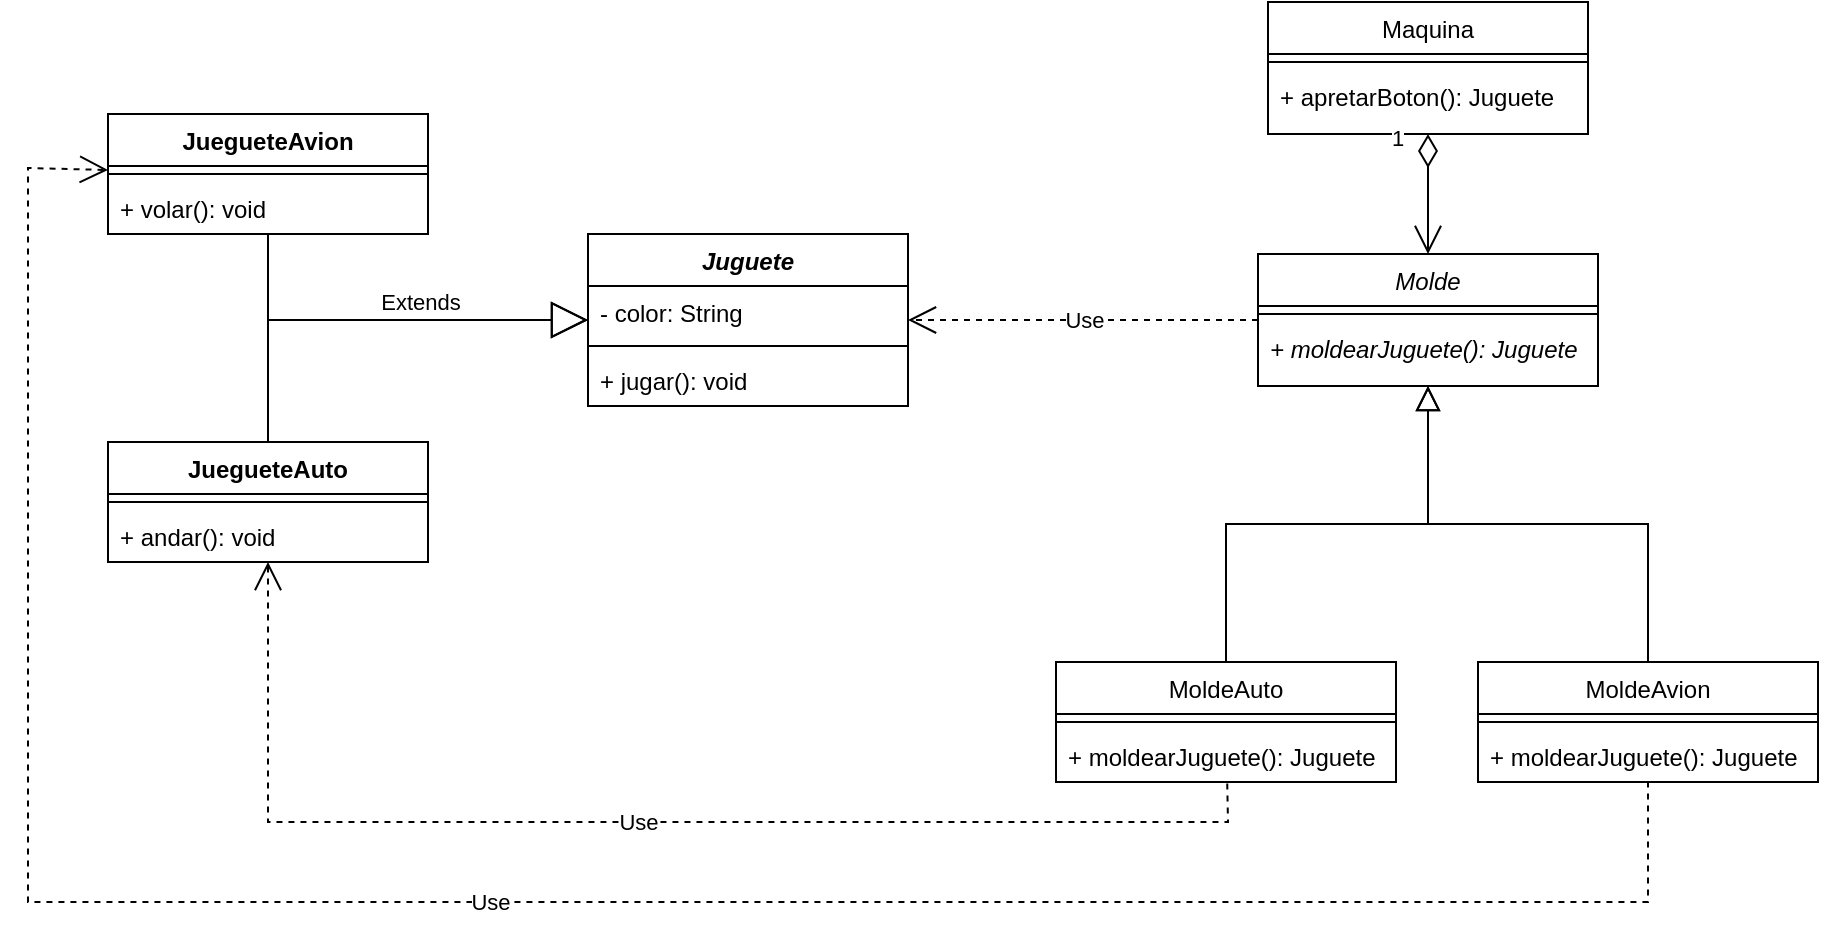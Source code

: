 <mxfile version="24.4.6" type="device" pages="2">
  <diagram id="C5RBs43oDa-KdzZeNtuy" name="Page-1">
    <mxGraphModel dx="1947" dy="468" grid="1" gridSize="10" guides="1" tooltips="1" connect="1" arrows="1" fold="1" page="1" pageScale="1" pageWidth="827" pageHeight="1169" math="0" shadow="0">
      <root>
        <mxCell id="WIyWlLk6GJQsqaUBKTNV-0" />
        <mxCell id="WIyWlLk6GJQsqaUBKTNV-1" parent="WIyWlLk6GJQsqaUBKTNV-0" />
        <mxCell id="zkfFHV4jXpPFQw0GAbJ--0" value="Molde" style="swimlane;fontStyle=2;align=center;verticalAlign=top;childLayout=stackLayout;horizontal=1;startSize=26;horizontalStack=0;resizeParent=1;resizeLast=0;collapsible=1;marginBottom=0;rounded=0;shadow=0;strokeWidth=1;" parent="WIyWlLk6GJQsqaUBKTNV-1" vertex="1">
          <mxGeometry x="215" y="156" width="170" height="66" as="geometry">
            <mxRectangle x="230" y="140" width="160" height="26" as="alternateBounds" />
          </mxGeometry>
        </mxCell>
        <mxCell id="zkfFHV4jXpPFQw0GAbJ--4" value="" style="line;html=1;strokeWidth=1;align=left;verticalAlign=middle;spacingTop=-1;spacingLeft=3;spacingRight=3;rotatable=0;labelPosition=right;points=[];portConstraint=eastwest;" parent="zkfFHV4jXpPFQw0GAbJ--0" vertex="1">
          <mxGeometry y="26" width="170" height="8" as="geometry" />
        </mxCell>
        <mxCell id="zkfFHV4jXpPFQw0GAbJ--5" value="+ moldearJuguete(): Juguete" style="text;align=left;verticalAlign=top;spacingLeft=4;spacingRight=4;overflow=hidden;rotatable=0;points=[[0,0.5],[1,0.5]];portConstraint=eastwest;fontStyle=2" parent="zkfFHV4jXpPFQw0GAbJ--0" vertex="1">
          <mxGeometry y="34" width="170" height="26" as="geometry" />
        </mxCell>
        <mxCell id="zkfFHV4jXpPFQw0GAbJ--6" value="MoldeAuto" style="swimlane;fontStyle=0;align=center;verticalAlign=top;childLayout=stackLayout;horizontal=1;startSize=26;horizontalStack=0;resizeParent=1;resizeLast=0;collapsible=1;marginBottom=0;rounded=0;shadow=0;strokeWidth=1;" parent="WIyWlLk6GJQsqaUBKTNV-1" vertex="1">
          <mxGeometry x="114" y="360" width="170" height="60" as="geometry">
            <mxRectangle x="130" y="380" width="160" height="26" as="alternateBounds" />
          </mxGeometry>
        </mxCell>
        <mxCell id="zkfFHV4jXpPFQw0GAbJ--9" value="" style="line;html=1;strokeWidth=1;align=left;verticalAlign=middle;spacingTop=-1;spacingLeft=3;spacingRight=3;rotatable=0;labelPosition=right;points=[];portConstraint=eastwest;" parent="zkfFHV4jXpPFQw0GAbJ--6" vertex="1">
          <mxGeometry y="26" width="170" height="8" as="geometry" />
        </mxCell>
        <mxCell id="h6aleKmFWDesVZzPowxm-13" value="+ moldearJuguete(): Juguete" style="text;align=left;verticalAlign=top;spacingLeft=4;spacingRight=4;overflow=hidden;rotatable=0;points=[[0,0.5],[1,0.5]];portConstraint=eastwest;" vertex="1" parent="zkfFHV4jXpPFQw0GAbJ--6">
          <mxGeometry y="34" width="170" height="26" as="geometry" />
        </mxCell>
        <mxCell id="zkfFHV4jXpPFQw0GAbJ--12" value="" style="endArrow=block;endSize=10;endFill=0;shadow=0;strokeWidth=1;rounded=0;curved=0;edgeStyle=elbowEdgeStyle;elbow=vertical;" parent="WIyWlLk6GJQsqaUBKTNV-1" source="zkfFHV4jXpPFQw0GAbJ--6" target="zkfFHV4jXpPFQw0GAbJ--0" edge="1">
          <mxGeometry width="160" relative="1" as="geometry">
            <mxPoint x="200" y="203" as="sourcePoint" />
            <mxPoint x="200" y="203" as="targetPoint" />
          </mxGeometry>
        </mxCell>
        <mxCell id="zkfFHV4jXpPFQw0GAbJ--13" value="MoldeAvion" style="swimlane;fontStyle=0;align=center;verticalAlign=top;childLayout=stackLayout;horizontal=1;startSize=26;horizontalStack=0;resizeParent=1;resizeLast=0;collapsible=1;marginBottom=0;rounded=0;shadow=0;strokeWidth=1;" parent="WIyWlLk6GJQsqaUBKTNV-1" vertex="1">
          <mxGeometry x="325" y="360" width="170" height="60" as="geometry">
            <mxRectangle x="340" y="380" width="170" height="26" as="alternateBounds" />
          </mxGeometry>
        </mxCell>
        <mxCell id="zkfFHV4jXpPFQw0GAbJ--15" value="" style="line;html=1;strokeWidth=1;align=left;verticalAlign=middle;spacingTop=-1;spacingLeft=3;spacingRight=3;rotatable=0;labelPosition=right;points=[];portConstraint=eastwest;" parent="zkfFHV4jXpPFQw0GAbJ--13" vertex="1">
          <mxGeometry y="26" width="170" height="8" as="geometry" />
        </mxCell>
        <mxCell id="h6aleKmFWDesVZzPowxm-14" value="+ moldearJuguete(): Juguete" style="text;align=left;verticalAlign=top;spacingLeft=4;spacingRight=4;overflow=hidden;rotatable=0;points=[[0,0.5],[1,0.5]];portConstraint=eastwest;" vertex="1" parent="zkfFHV4jXpPFQw0GAbJ--13">
          <mxGeometry y="34" width="170" height="26" as="geometry" />
        </mxCell>
        <mxCell id="zkfFHV4jXpPFQw0GAbJ--16" value="" style="endArrow=block;endSize=10;endFill=0;shadow=0;strokeWidth=1;rounded=0;curved=0;edgeStyle=elbowEdgeStyle;elbow=vertical;" parent="WIyWlLk6GJQsqaUBKTNV-1" source="zkfFHV4jXpPFQw0GAbJ--13" target="zkfFHV4jXpPFQw0GAbJ--0" edge="1">
          <mxGeometry width="160" relative="1" as="geometry">
            <mxPoint x="210" y="373" as="sourcePoint" />
            <mxPoint x="310" y="271" as="targetPoint" />
          </mxGeometry>
        </mxCell>
        <mxCell id="zkfFHV4jXpPFQw0GAbJ--17" value="Maquina" style="swimlane;fontStyle=0;align=center;verticalAlign=top;childLayout=stackLayout;horizontal=1;startSize=26;horizontalStack=0;resizeParent=1;resizeLast=0;collapsible=1;marginBottom=0;rounded=0;shadow=0;strokeWidth=1;" parent="WIyWlLk6GJQsqaUBKTNV-1" vertex="1">
          <mxGeometry x="220" y="30" width="160" height="66" as="geometry">
            <mxRectangle x="550" y="140" width="160" height="26" as="alternateBounds" />
          </mxGeometry>
        </mxCell>
        <mxCell id="zkfFHV4jXpPFQw0GAbJ--23" value="" style="line;html=1;strokeWidth=1;align=left;verticalAlign=middle;spacingTop=-1;spacingLeft=3;spacingRight=3;rotatable=0;labelPosition=right;points=[];portConstraint=eastwest;" parent="zkfFHV4jXpPFQw0GAbJ--17" vertex="1">
          <mxGeometry y="26" width="160" height="8" as="geometry" />
        </mxCell>
        <mxCell id="zkfFHV4jXpPFQw0GAbJ--24" value="+ apretarBoton(): Juguete" style="text;align=left;verticalAlign=top;spacingLeft=4;spacingRight=4;overflow=hidden;rotatable=0;points=[[0,0.5],[1,0.5]];portConstraint=eastwest;" parent="zkfFHV4jXpPFQw0GAbJ--17" vertex="1">
          <mxGeometry y="34" width="160" height="26" as="geometry" />
        </mxCell>
        <mxCell id="h6aleKmFWDesVZzPowxm-0" value="1" style="endArrow=open;html=1;endSize=12;startArrow=diamondThin;startSize=14;startFill=0;edgeStyle=orthogonalEdgeStyle;align=left;verticalAlign=bottom;rounded=0;" edge="1" parent="WIyWlLk6GJQsqaUBKTNV-1" source="zkfFHV4jXpPFQw0GAbJ--17" target="zkfFHV4jXpPFQw0GAbJ--0">
          <mxGeometry x="-0.657" y="-20" relative="1" as="geometry">
            <mxPoint x="320" y="40" as="sourcePoint" />
            <mxPoint x="480" y="40" as="targetPoint" />
            <mxPoint as="offset" />
          </mxGeometry>
        </mxCell>
        <mxCell id="h6aleKmFWDesVZzPowxm-1" value="Juguete" style="swimlane;fontStyle=3;align=center;verticalAlign=top;childLayout=stackLayout;horizontal=1;startSize=26;horizontalStack=0;resizeParent=1;resizeParentMax=0;resizeLast=0;collapsible=1;marginBottom=0;whiteSpace=wrap;html=1;" vertex="1" parent="WIyWlLk6GJQsqaUBKTNV-1">
          <mxGeometry x="-120" y="146" width="160" height="86" as="geometry" />
        </mxCell>
        <mxCell id="h6aleKmFWDesVZzPowxm-2" value="- color: String" style="text;strokeColor=none;fillColor=none;align=left;verticalAlign=top;spacingLeft=4;spacingRight=4;overflow=hidden;rotatable=0;points=[[0,0.5],[1,0.5]];portConstraint=eastwest;whiteSpace=wrap;html=1;fontStyle=0" vertex="1" parent="h6aleKmFWDesVZzPowxm-1">
          <mxGeometry y="26" width="160" height="26" as="geometry" />
        </mxCell>
        <mxCell id="h6aleKmFWDesVZzPowxm-3" value="" style="line;strokeWidth=1;fillColor=none;align=left;verticalAlign=middle;spacingTop=-1;spacingLeft=3;spacingRight=3;rotatable=0;labelPosition=right;points=[];portConstraint=eastwest;strokeColor=inherit;" vertex="1" parent="h6aleKmFWDesVZzPowxm-1">
          <mxGeometry y="52" width="160" height="8" as="geometry" />
        </mxCell>
        <mxCell id="HOjNC7A8iJ54mE3ku-Ak-0" value="+ jugar(): void" style="text;strokeColor=none;fillColor=none;align=left;verticalAlign=top;spacingLeft=4;spacingRight=4;overflow=hidden;rotatable=0;points=[[0,0.5],[1,0.5]];portConstraint=eastwest;whiteSpace=wrap;html=1;fontStyle=0" vertex="1" parent="h6aleKmFWDesVZzPowxm-1">
          <mxGeometry y="60" width="160" height="26" as="geometry" />
        </mxCell>
        <mxCell id="h6aleKmFWDesVZzPowxm-5" value="JuegueteAuto" style="swimlane;fontStyle=1;align=center;verticalAlign=top;childLayout=stackLayout;horizontal=1;startSize=26;horizontalStack=0;resizeParent=1;resizeParentMax=0;resizeLast=0;collapsible=1;marginBottom=0;whiteSpace=wrap;html=1;" vertex="1" parent="WIyWlLk6GJQsqaUBKTNV-1">
          <mxGeometry x="-360" y="250" width="160" height="60" as="geometry" />
        </mxCell>
        <mxCell id="h6aleKmFWDesVZzPowxm-7" value="" style="line;strokeWidth=1;fillColor=none;align=left;verticalAlign=middle;spacingTop=-1;spacingLeft=3;spacingRight=3;rotatable=0;labelPosition=right;points=[];portConstraint=eastwest;strokeColor=inherit;" vertex="1" parent="h6aleKmFWDesVZzPowxm-5">
          <mxGeometry y="26" width="160" height="8" as="geometry" />
        </mxCell>
        <mxCell id="-V64H-oOlsiFtlpzcU57-1" value="+ andar(): void" style="text;strokeColor=none;fillColor=none;align=left;verticalAlign=top;spacingLeft=4;spacingRight=4;overflow=hidden;rotatable=0;points=[[0,0.5],[1,0.5]];portConstraint=eastwest;whiteSpace=wrap;html=1;fontStyle=0" vertex="1" parent="h6aleKmFWDesVZzPowxm-5">
          <mxGeometry y="34" width="160" height="26" as="geometry" />
        </mxCell>
        <mxCell id="h6aleKmFWDesVZzPowxm-9" value="JuegueteAvion" style="swimlane;fontStyle=1;align=center;verticalAlign=top;childLayout=stackLayout;horizontal=1;startSize=26;horizontalStack=0;resizeParent=1;resizeParentMax=0;resizeLast=0;collapsible=1;marginBottom=0;whiteSpace=wrap;html=1;" vertex="1" parent="WIyWlLk6GJQsqaUBKTNV-1">
          <mxGeometry x="-360" y="86" width="160" height="60" as="geometry" />
        </mxCell>
        <mxCell id="h6aleKmFWDesVZzPowxm-11" value="" style="line;strokeWidth=1;fillColor=none;align=left;verticalAlign=middle;spacingTop=-1;spacingLeft=3;spacingRight=3;rotatable=0;labelPosition=right;points=[];portConstraint=eastwest;strokeColor=inherit;" vertex="1" parent="h6aleKmFWDesVZzPowxm-9">
          <mxGeometry y="26" width="160" height="8" as="geometry" />
        </mxCell>
        <mxCell id="-V64H-oOlsiFtlpzcU57-0" value="+ volar(): void" style="text;strokeColor=none;fillColor=none;align=left;verticalAlign=top;spacingLeft=4;spacingRight=4;overflow=hidden;rotatable=0;points=[[0,0.5],[1,0.5]];portConstraint=eastwest;whiteSpace=wrap;html=1;fontStyle=0" vertex="1" parent="h6aleKmFWDesVZzPowxm-9">
          <mxGeometry y="34" width="160" height="26" as="geometry" />
        </mxCell>
        <mxCell id="h6aleKmFWDesVZzPowxm-15" value="Extends" style="endArrow=block;endSize=16;endFill=0;html=1;rounded=0;edgeStyle=orthogonalEdgeStyle;" edge="1" parent="WIyWlLk6GJQsqaUBKTNV-1" source="h6aleKmFWDesVZzPowxm-9" target="h6aleKmFWDesVZzPowxm-1">
          <mxGeometry x="0.171" y="9" width="160" relative="1" as="geometry">
            <mxPoint x="-310" y="230" as="sourcePoint" />
            <mxPoint x="-150" y="230" as="targetPoint" />
            <Array as="points">
              <mxPoint x="-280" y="189" />
            </Array>
            <mxPoint as="offset" />
          </mxGeometry>
        </mxCell>
        <mxCell id="h6aleKmFWDesVZzPowxm-16" value="" style="endArrow=block;endSize=16;endFill=0;html=1;rounded=0;edgeStyle=orthogonalEdgeStyle;" edge="1" parent="WIyWlLk6GJQsqaUBKTNV-1" source="h6aleKmFWDesVZzPowxm-5" target="h6aleKmFWDesVZzPowxm-1">
          <mxGeometry width="160" relative="1" as="geometry">
            <mxPoint x="-270" y="166" as="sourcePoint" />
            <mxPoint x="-110" y="199" as="targetPoint" />
            <Array as="points">
              <mxPoint x="-280" y="189" />
            </Array>
          </mxGeometry>
        </mxCell>
        <mxCell id="h6aleKmFWDesVZzPowxm-17" value="Use" style="endArrow=none;endSize=16;dashed=1;html=1;rounded=0;startArrow=open;startFill=0;endFill=0;startSize=12;" edge="1" parent="WIyWlLk6GJQsqaUBKTNV-1" source="h6aleKmFWDesVZzPowxm-9" target="zkfFHV4jXpPFQw0GAbJ--13">
          <mxGeometry width="160" relative="1" as="geometry">
            <mxPoint x="-490" y="170" as="sourcePoint" />
            <mxPoint x="-330" y="170" as="targetPoint" />
            <Array as="points">
              <mxPoint x="-400" y="113" />
              <mxPoint x="-400" y="480" />
              <mxPoint x="410" y="480" />
            </Array>
          </mxGeometry>
        </mxCell>
        <mxCell id="h6aleKmFWDesVZzPowxm-18" value="Use" style="endArrow=none;endSize=21;dashed=1;html=1;rounded=0;startArrow=open;startFill=0;endFill=0;strokeWidth=1;targetPerimeterSpacing=0;startSize=12;" edge="1" parent="WIyWlLk6GJQsqaUBKTNV-1" source="h6aleKmFWDesVZzPowxm-5" target="zkfFHV4jXpPFQw0GAbJ--6">
          <mxGeometry width="160" relative="1" as="geometry">
            <mxPoint x="-350" y="122" as="sourcePoint" />
            <mxPoint x="220" y="480" as="targetPoint" />
            <Array as="points">
              <mxPoint x="-280" y="370" />
              <mxPoint x="-280" y="440" />
              <mxPoint x="200" y="440" />
            </Array>
          </mxGeometry>
        </mxCell>
        <mxCell id="h6aleKmFWDesVZzPowxm-19" value="Use" style="endArrow=open;endSize=12;dashed=1;html=1;rounded=0;" edge="1" parent="WIyWlLk6GJQsqaUBKTNV-1" source="zkfFHV4jXpPFQw0GAbJ--0" target="h6aleKmFWDesVZzPowxm-1">
          <mxGeometry width="160" relative="1" as="geometry">
            <mxPoint x="60" y="250" as="sourcePoint" />
            <mxPoint x="220" y="250" as="targetPoint" />
          </mxGeometry>
        </mxCell>
      </root>
    </mxGraphModel>
  </diagram>
  <diagram id="t1WPhw4M9wWJTvO5sW1O" name="Página-2">
    <mxGraphModel dx="733" dy="390" grid="1" gridSize="10" guides="1" tooltips="1" connect="1" arrows="1" fold="1" page="1" pageScale="1" pageWidth="1654" pageHeight="2336" math="0" shadow="0">
      <root>
        <mxCell id="0" />
        <mxCell id="1" parent="0" />
        <mxCell id="egk_ViD2bhdd5hl7oKGW-1" value="m:&lt;br&gt;Maquina" style="shape=umlLifeline;perimeter=lifelinePerimeter;whiteSpace=wrap;html=1;container=1;dropTarget=0;collapsible=0;recursiveResize=0;outlineConnect=0;portConstraint=eastwest;newEdgeStyle={&quot;curved&quot;:0,&quot;rounded&quot;:0};" vertex="1" parent="1">
          <mxGeometry x="160" y="110" width="100" height="330" as="geometry" />
        </mxCell>
        <mxCell id="3xqYqmGao42S93p8LA5h-1" value="" style="html=1;points=[[0,0,0,0,5],[0,1,0,0,-5],[1,0,0,0,5],[1,1,0,0,-5]];perimeter=orthogonalPerimeter;outlineConnect=0;targetShapes=umlLifeline;portConstraint=eastwest;newEdgeStyle={&quot;curved&quot;:0,&quot;rounded&quot;:0};" vertex="1" parent="egk_ViD2bhdd5hl7oKGW-1">
          <mxGeometry x="45" y="60" width="10" height="260" as="geometry" />
        </mxCell>
        <mxCell id="egk_ViD2bhdd5hl7oKGW-2" value="" style="shape=umlLifeline;perimeter=lifelinePerimeter;whiteSpace=wrap;html=1;container=1;dropTarget=0;collapsible=0;recursiveResize=0;outlineConnect=0;portConstraint=eastwest;newEdgeStyle={&quot;curved&quot;:0,&quot;rounded&quot;:0};participant=umlActor;" vertex="1" parent="1">
          <mxGeometry x="40" y="110" width="20" height="330" as="geometry" />
        </mxCell>
        <mxCell id="3xqYqmGao42S93p8LA5h-2" value="apretarBoton()" style="html=1;verticalAlign=bottom;endArrow=block;curved=0;rounded=0;entryX=0;entryY=0;entryDx=0;entryDy=5;" edge="1" target="3xqYqmGao42S93p8LA5h-1" parent="1" source="egk_ViD2bhdd5hl7oKGW-2">
          <mxGeometry relative="1" as="geometry">
            <mxPoint x="135" y="175" as="sourcePoint" />
          </mxGeometry>
        </mxCell>
        <mxCell id="3xqYqmGao42S93p8LA5h-3" value="avion" style="html=1;verticalAlign=bottom;endArrow=open;dashed=1;endSize=8;curved=0;rounded=0;exitX=0;exitY=1;exitDx=0;exitDy=-5;" edge="1" source="3xqYqmGao42S93p8LA5h-1" parent="1" target="egk_ViD2bhdd5hl7oKGW-2">
          <mxGeometry relative="1" as="geometry">
            <mxPoint x="135" y="245" as="targetPoint" />
          </mxGeometry>
        </mxCell>
        <mxCell id="3xqYqmGao42S93p8LA5h-4" value="molde:&lt;br&gt;MoldeAvion" style="shape=umlLifeline;perimeter=lifelinePerimeter;whiteSpace=wrap;html=1;container=1;dropTarget=0;collapsible=0;recursiveResize=0;outlineConnect=0;portConstraint=eastwest;newEdgeStyle={&quot;curved&quot;:0,&quot;rounded&quot;:0};" vertex="1" parent="1">
          <mxGeometry x="330" y="110" width="100" height="330" as="geometry" />
        </mxCell>
        <mxCell id="toGeqObshpjIsVgDPLjV-1" value="" style="html=1;points=[[0,0,0,0,5],[0,1,0,0,-5],[1,0,0,0,5],[1,1,0,0,-5]];perimeter=orthogonalPerimeter;outlineConnect=0;targetShapes=umlLifeline;portConstraint=eastwest;newEdgeStyle={&quot;curved&quot;:0,&quot;rounded&quot;:0};" vertex="1" parent="3xqYqmGao42S93p8LA5h-4">
          <mxGeometry x="45" y="90" width="10" height="170" as="geometry" />
        </mxCell>
        <mxCell id="toGeqObshpjIsVgDPLjV-2" value="generarJuguete()" style="html=1;verticalAlign=bottom;endArrow=block;curved=0;rounded=0;entryX=0;entryY=0;entryDx=0;entryDy=5;" edge="1" target="toGeqObshpjIsVgDPLjV-1" parent="1" source="3xqYqmGao42S93p8LA5h-1">
          <mxGeometry relative="1" as="geometry">
            <mxPoint x="220" y="205" as="sourcePoint" />
          </mxGeometry>
        </mxCell>
        <mxCell id="toGeqObshpjIsVgDPLjV-3" value="avion" style="html=1;verticalAlign=bottom;endArrow=open;dashed=1;endSize=8;curved=0;rounded=0;exitX=0;exitY=1;exitDx=0;exitDy=-5;" edge="1" source="toGeqObshpjIsVgDPLjV-1" parent="1" target="3xqYqmGao42S93p8LA5h-1">
          <mxGeometry relative="1" as="geometry">
            <mxPoint x="305" y="275" as="targetPoint" />
          </mxGeometry>
        </mxCell>
        <mxCell id="toGeqObshpjIsVgDPLjV-4" value="avion:&lt;br&gt;JugueteAvion" style="shape=umlLifeline;perimeter=lifelinePerimeter;whiteSpace=wrap;html=1;container=1;dropTarget=0;collapsible=0;recursiveResize=0;outlineConnect=0;portConstraint=eastwest;newEdgeStyle={&quot;curved&quot;:0,&quot;rounded&quot;:0};" vertex="1" parent="1">
          <mxGeometry x="570" y="250" width="100" height="190" as="geometry" />
        </mxCell>
        <mxCell id="toGeqObshpjIsVgDPLjV-8" value="" style="endArrow=block;endFill=1;html=1;edgeStyle=orthogonalEdgeStyle;align=left;verticalAlign=top;rounded=0;entryX=0;entryY=0.053;entryDx=0;entryDy=0;entryPerimeter=0;" edge="1" parent="1" source="toGeqObshpjIsVgDPLjV-1" target="toGeqObshpjIsVgDPLjV-4">
          <mxGeometry x="-1" relative="1" as="geometry">
            <mxPoint x="410" y="280" as="sourcePoint" />
            <mxPoint x="530" y="260" as="targetPoint" />
            <Array as="points">
              <mxPoint x="480" y="260" />
              <mxPoint x="480" y="260" />
            </Array>
          </mxGeometry>
        </mxCell>
        <mxCell id="toGeqObshpjIsVgDPLjV-10" value="new()" style="edgeLabel;html=1;align=center;verticalAlign=middle;resizable=0;points=[];" vertex="1" connectable="0" parent="toGeqObshpjIsVgDPLjV-8">
          <mxGeometry x="-0.138" y="1" relative="1" as="geometry">
            <mxPoint y="-12" as="offset" />
          </mxGeometry>
        </mxCell>
      </root>
    </mxGraphModel>
  </diagram>
</mxfile>
